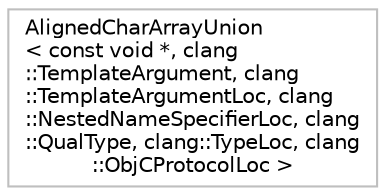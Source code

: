 digraph "Graphical Class Hierarchy"
{
 // LATEX_PDF_SIZE
  bgcolor="transparent";
  edge [fontname="Helvetica",fontsize="10",labelfontname="Helvetica",labelfontsize="10"];
  node [fontname="Helvetica",fontsize="10",shape=record];
  rankdir="LR";
  Node0 [label="AlignedCharArrayUnion\l\< const void *, clang\l::TemplateArgument, clang\l::TemplateArgumentLoc, clang\l::NestedNameSpecifierLoc, clang\l::QualType, clang::TypeLoc, clang\l::ObjCProtocolLoc \>",height=0.2,width=0.4,color="grey75",tooltip=" "];
}
